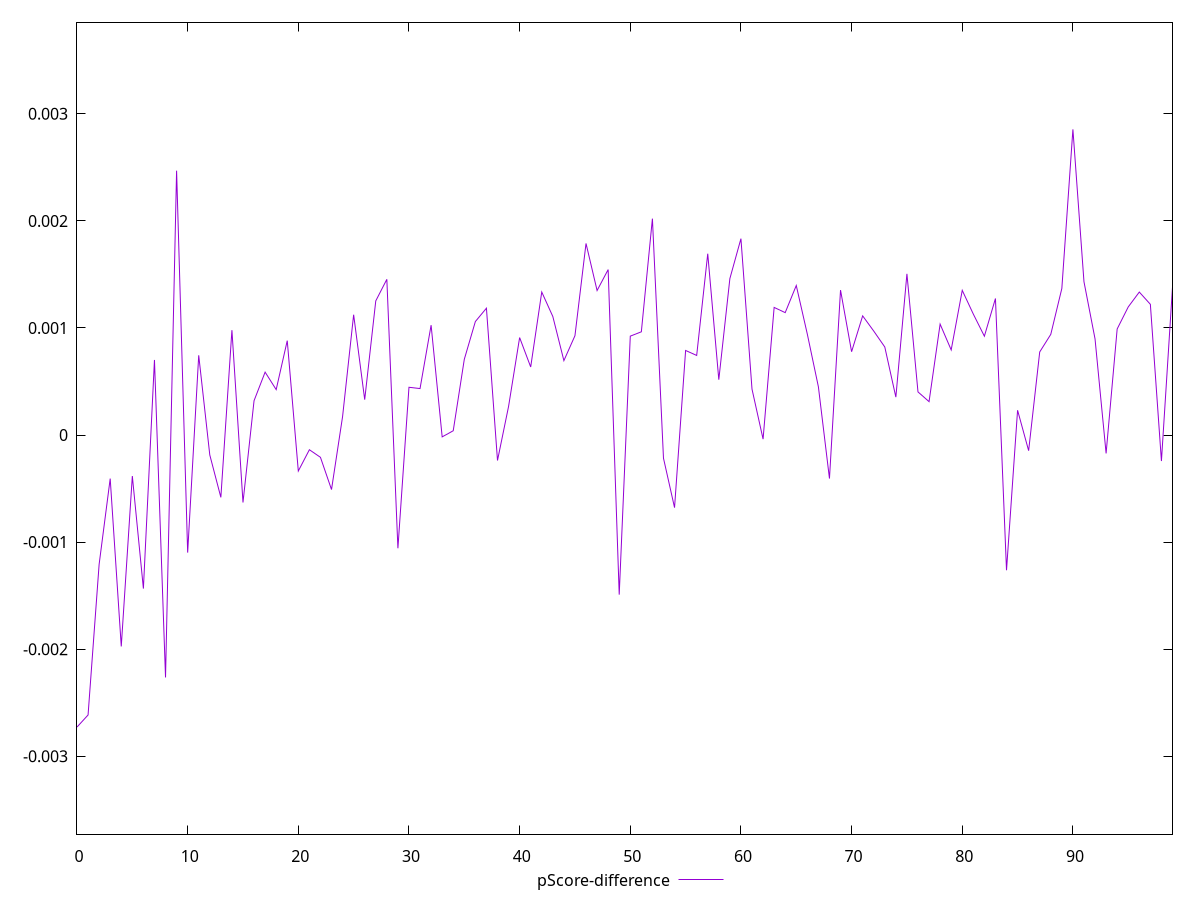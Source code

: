 reset

$pScoreDifference <<EOF
0 -0.0027273061095962614
1 -0.00261446692334788
2 -0.0012073322166458178
3 -0.00040690963269018887
4 -0.001974253748550314
5 -0.0003830917313994986
6 -0.0014341383482038284
7 0.0007013741256149952
8 -0.0022639060137635836
9 0.0024690547496314386
10 -0.0010981118911986831
11 0.0007445184383251258
12 -0.00018590488043335185
13 -0.0005821431142239986
14 0.0009796484794666327
15 -0.0006299051900118258
16 0.0003206250149759837
17 0.0005874993776104898
18 0.00042435618631497807
19 0.0008816081287299493
20 -0.00033607359727161334
21 -0.00013726429500904302
22 -0.00020809409865374384
23 -0.0005090790833757186
24 0.00017210802113987178
25 0.0011236732890562706
26 0.00033058138351726996
27 0.0012528252947860974
28 0.001454332506112932
29 -0.0010575319431134211
30 0.00044608453578920404
31 0.0004339987871145867
32 0.001026126025106322
33 -0.0000171574167666666
34 0.00004004784460287514
35 0.000707196141361166
36 0.001059970885849415
37 0.0011845166896700121
38 -0.00023762703540941565
39 0.00026668469815782636
40 0.0009101974498055831
41 0.0006355482049749117
42 0.0013355542647406349
43 0.0011070464193496665
44 0.0006949163557991023
45 0.0009276148548149621
46 0.0017893867379460415
47 0.001349574474630133
48 0.0015451132563840675
49 -0.0014907076646575312
50 0.0009235642344254114
51 0.0009641694121145239
52 0.0020212466615152636
53 -0.00021636197176355676
54 -0.0006780641605657056
55 0.0007898110914343892
56 0.0007432807105792749
57 0.0016936044205320133
58 0.0005170222548789294
59 0.0014612354900997993
60 0.0018339994449412256
61 0.00042889062239881426
62 -0.00003822887652071838
63 0.0011919065666039508
64 0.001143249687379888
65 0.0013965160232419782
66 0.0009419428891606074
67 0.00045016574999623415
68 -0.0004062203854623414
69 0.0013536238202189743
70 0.0007781817024336002
71 0.0011130361765460117
72 0.0009710582517757915
73 0.000822076733724808
74 0.0003540765425270598
75 0.0015053127851851755
76 0.0004027480799605465
77 0.0003119079304885197
78 0.0010358775741479143
79 0.0007948110715612078
80 0.0013512717744635916
81 0.0011295615711593987
82 0.0009230684374810227
83 0.0012751621349638143
84 -0.0012627401591698284
85 0.0002315346674326424
86 -0.0001461077703572844
87 0.0007758555681420809
88 0.0009401553587357059
89 0.001369116812237614
90 0.002854737812958974
91 0.0014315681343193276
92 0.0008978356627944439
93 -0.0001714918453017411
94 0.000990619076778998
95 0.0011964072931572867
96 0.0013352922726119765
97 0.0012207959080381414
98 -0.00024278324731441536
99 0.0013814906249429715
EOF

set key outside below
set xrange [0:99]
set yrange [-0.0037273061095962614:0.003854737812958974]
set trange [-0.0037273061095962614:0.003854737812958974]
set terminal svg size 640, 500 enhanced background rgb 'white'
set output "report_00026_2021-02-22T21:38:55.199Z/first-meaningful-paint/samples/pages+cached+noadtech/pScore-difference/values.svg"

plot $pScoreDifference title "pScore-difference" with line

reset
